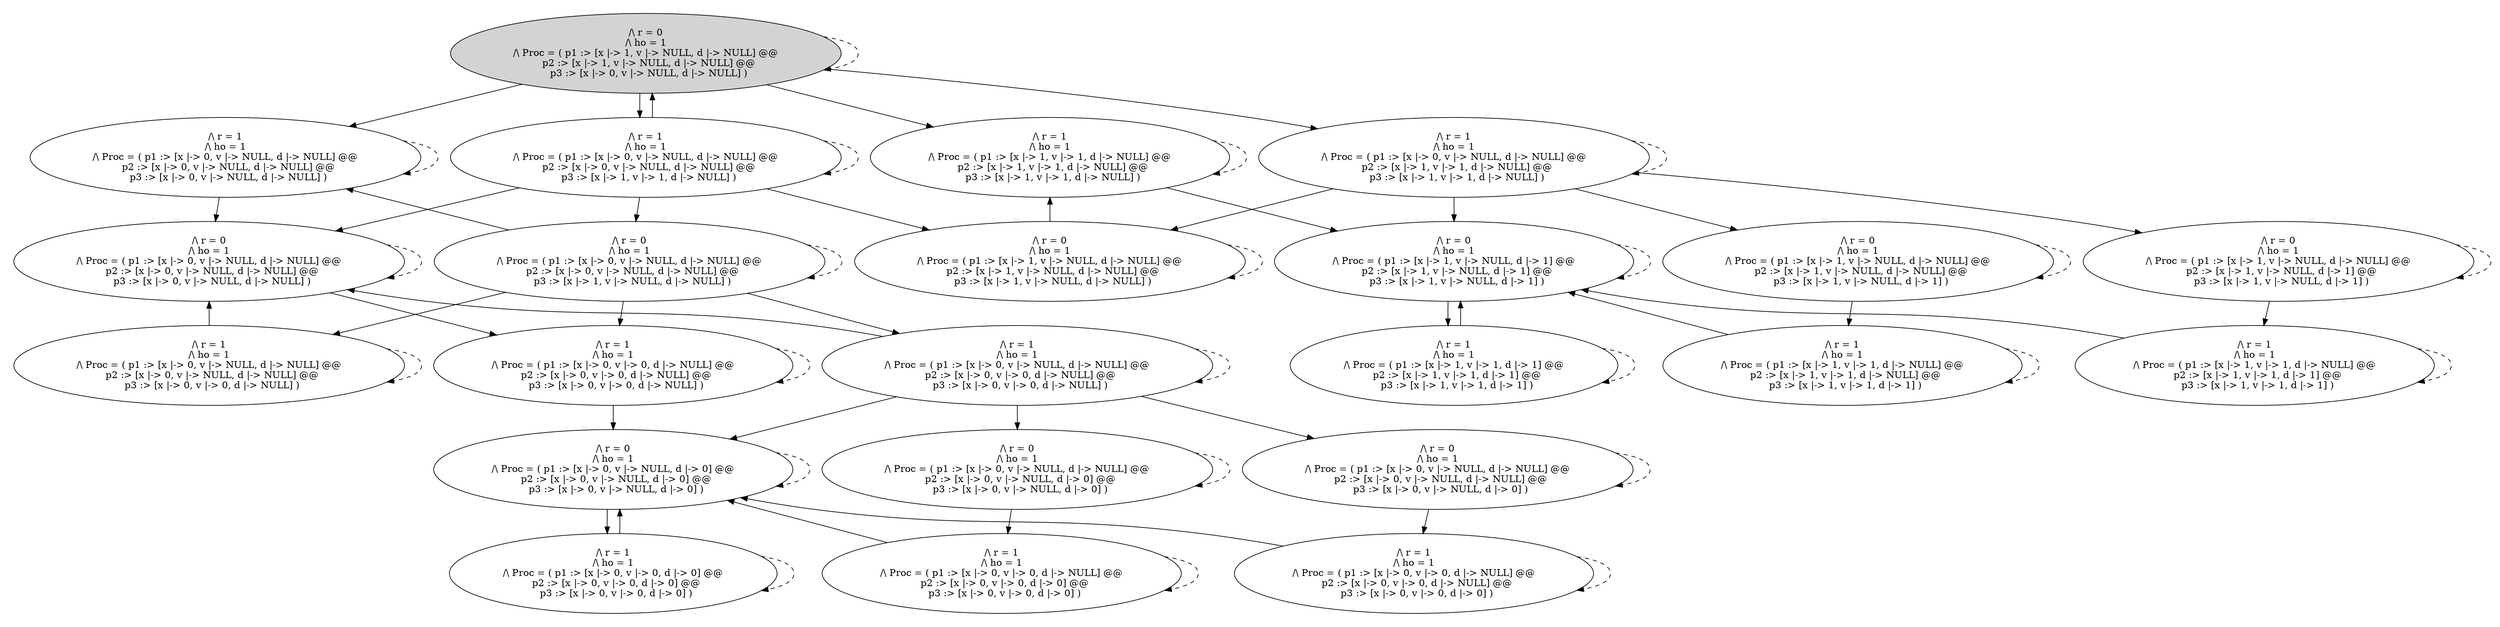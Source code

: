 strict digraph DiskGraph {
nodesep=0.35;
subgraph cluster_graph {
color="white";
-5070720539003955719 [label="/\\ r = 0\n/\\ ho = 1\n/\\ Proc = ( p1 :> [x |-> 1, v |-> NULL, d |-> NULL] @@\n  p2 :> [x |-> 1, v |-> NULL, d |-> NULL] @@\n  p3 :> [x |-> 0, v |-> NULL, d |-> NULL] )",style = filled]
-5070720539003955719 -> 6115755345358197024 [label="",color="black",fontcolor="black"];
6115755345358197024 [label="/\\ r = 1\n/\\ ho = 1\n/\\ Proc = ( p1 :> [x |-> 0, v |-> NULL, d |-> NULL] @@\n  p2 :> [x |-> 0, v |-> NULL, d |-> NULL] @@\n  p3 :> [x |-> 0, v |-> NULL, d |-> NULL] )"];
-5070720539003955719 -> -2155382012305899930 [label="",color="black",fontcolor="black"];
-2155382012305899930 [label="/\\ r = 1\n/\\ ho = 1\n/\\ Proc = ( p1 :> [x |-> 0, v |-> NULL, d |-> NULL] @@\n  p2 :> [x |-> 0, v |-> NULL, d |-> NULL] @@\n  p3 :> [x |-> 1, v |-> 1, d |-> NULL] )"];
-5070720539003955719 -> -2155382012305899930 [label="",color="black",fontcolor="black"];
-5070720539003955719 -> 6502785132468130445 [label="",color="black",fontcolor="black"];
6502785132468130445 [label="/\\ r = 1\n/\\ ho = 1\n/\\ Proc = ( p1 :> [x |-> 0, v |-> NULL, d |-> NULL] @@\n  p2 :> [x |-> 1, v |-> 1, d |-> NULL] @@\n  p3 :> [x |-> 1, v |-> 1, d |-> NULL] )"];
-5070720539003955719 -> -2155382012305899930 [label="",color="black",fontcolor="black"];
-5070720539003955719 -> 6502785132468130445 [label="",color="black",fontcolor="black"];
-5070720539003955719 -> 6502785132468130445 [label="",color="black",fontcolor="black"];
-5070720539003955719 -> 3888703418276710875 [label="",color="black",fontcolor="black"];
3888703418276710875 [label="/\\ r = 1\n/\\ ho = 1\n/\\ Proc = ( p1 :> [x |-> 1, v |-> 1, d |-> NULL] @@\n  p2 :> [x |-> 1, v |-> 1, d |-> NULL] @@\n  p3 :> [x |-> 1, v |-> 1, d |-> NULL] )"];
-5070720539003955719 -> -5070720539003955719 [style="dashed"];
6115755345358197024 -> 2528900078008229743 [label="",color="black",fontcolor="black"];
2528900078008229743 [label="/\\ r = 0\n/\\ ho = 1\n/\\ Proc = ( p1 :> [x |-> 0, v |-> NULL, d |-> NULL] @@\n  p2 :> [x |-> 0, v |-> NULL, d |-> NULL] @@\n  p3 :> [x |-> 0, v |-> NULL, d |-> NULL] )"];
6115755345358197024 -> 6115755345358197024 [style="dashed"];
-2155382012305899930 -> 2528900078008229743 [label="",color="black",fontcolor="black"];
-2155382012305899930 -> -1464152190491885189 [label="",color="black",fontcolor="black"];
-1464152190491885189 [label="/\\ r = 0\n/\\ ho = 1\n/\\ Proc = ( p1 :> [x |-> 0, v |-> NULL, d |-> NULL] @@\n  p2 :> [x |-> 0, v |-> NULL, d |-> NULL] @@\n  p3 :> [x |-> 1, v |-> NULL, d |-> NULL] )"];
-2155382012305899930 -> -1464152190491885189 [label="",color="black",fontcolor="black"];
-2155382012305899930 -> -5070720539003955719 [label="",color="black",fontcolor="black"];
-2155382012305899930 -> -1464152190491885189 [label="",color="black",fontcolor="black"];
-2155382012305899930 -> -5070720539003955719 [label="",color="black",fontcolor="black"];
-2155382012305899930 -> -5070720539003955719 [label="",color="black",fontcolor="black"];
-2155382012305899930 -> 4650324664871185105 [label="",color="black",fontcolor="black"];
4650324664871185105 [label="/\\ r = 0\n/\\ ho = 1\n/\\ Proc = ( p1 :> [x |-> 1, v |-> NULL, d |-> NULL] @@\n  p2 :> [x |-> 1, v |-> NULL, d |-> NULL] @@\n  p3 :> [x |-> 1, v |-> NULL, d |-> NULL] )"];
-2155382012305899930 -> -2155382012305899930 [style="dashed"];
6502785132468130445 -> 4650324664871185105 [label="",color="black",fontcolor="black"];
6502785132468130445 -> 8284469419929795609 [label="",color="black",fontcolor="black"];
8284469419929795609 [label="/\\ r = 0\n/\\ ho = 1\n/\\ Proc = ( p1 :> [x |-> 1, v |-> NULL, d |-> NULL] @@\n  p2 :> [x |-> 1, v |-> NULL, d |-> NULL] @@\n  p3 :> [x |-> 1, v |-> NULL, d |-> 1] )"];
6502785132468130445 -> 8284469419929795609 [label="",color="black",fontcolor="black"];
6502785132468130445 -> 1177229875920366411 [label="",color="black",fontcolor="black"];
1177229875920366411 [label="/\\ r = 0\n/\\ ho = 1\n/\\ Proc = ( p1 :> [x |-> 1, v |-> NULL, d |-> NULL] @@\n  p2 :> [x |-> 1, v |-> NULL, d |-> 1] @@\n  p3 :> [x |-> 1, v |-> NULL, d |-> 1] )"];
6502785132468130445 -> 8284469419929795609 [label="",color="black",fontcolor="black"];
6502785132468130445 -> 1177229875920366411 [label="",color="black",fontcolor="black"];
6502785132468130445 -> 1177229875920366411 [label="",color="black",fontcolor="black"];
6502785132468130445 -> -2410913283758091999 [label="",color="black",fontcolor="black"];
-2410913283758091999 [label="/\\ r = 0\n/\\ ho = 1\n/\\ Proc = ( p1 :> [x |-> 1, v |-> NULL, d |-> 1] @@\n  p2 :> [x |-> 1, v |-> NULL, d |-> 1] @@\n  p3 :> [x |-> 1, v |-> NULL, d |-> 1] )"];
6502785132468130445 -> 6502785132468130445 [style="dashed"];
3888703418276710875 -> -2410913283758091999 [label="",color="black",fontcolor="black"];
3888703418276710875 -> 3888703418276710875 [style="dashed"];
-1464152190491885189 -> 6115755345358197024 [label="",color="black",fontcolor="black"];
2528900078008229743 -> -4711262299581465182 [label="",color="black",fontcolor="black"];
-4711262299581465182 [label="/\\ r = 1\n/\\ ho = 1\n/\\ Proc = ( p1 :> [x |-> 0, v |-> 0, d |-> NULL] @@\n  p2 :> [x |-> 0, v |-> 0, d |-> NULL] @@\n  p3 :> [x |-> 0, v |-> 0, d |-> NULL] )"];
-1464152190491885189 -> 8768059593613615766 [label="",color="black",fontcolor="black"];
8768059593613615766 [label="/\\ r = 1\n/\\ ho = 1\n/\\ Proc = ( p1 :> [x |-> 0, v |-> NULL, d |-> NULL] @@\n  p2 :> [x |-> 0, v |-> NULL, d |-> NULL] @@\n  p3 :> [x |-> 0, v |-> 0, d |-> NULL] )"];
2528900078008229743 -> 2528900078008229743 [style="dashed"];
-1464152190491885189 -> 8768059593613615766 [label="",color="black",fontcolor="black"];
-1464152190491885189 -> -2536499957515231926 [label="",color="black",fontcolor="black"];
-2536499957515231926 [label="/\\ r = 1\n/\\ ho = 1\n/\\ Proc = ( p1 :> [x |-> 0, v |-> NULL, d |-> NULL] @@\n  p2 :> [x |-> 0, v |-> 0, d |-> NULL] @@\n  p3 :> [x |-> 0, v |-> 0, d |-> NULL] )"];
-1464152190491885189 -> 8768059593613615766 [label="",color="black",fontcolor="black"];
-1464152190491885189 -> -2536499957515231926 [label="",color="black",fontcolor="black"];
-1464152190491885189 -> -2536499957515231926 [label="",color="black",fontcolor="black"];
-1464152190491885189 -> -4711262299581465182 [label="",color="black",fontcolor="black"];
-1464152190491885189 -> -1464152190491885189 [style="dashed"];
4650324664871185105 -> 3888703418276710875 [label="",color="black",fontcolor="black"];
4650324664871185105 -> 4650324664871185105 [style="dashed"];
8284469419929795609 -> 542243436919070483 [label="",color="black",fontcolor="black"];
542243436919070483 [label="/\\ r = 1\n/\\ ho = 1\n/\\ Proc = ( p1 :> [x |-> 1, v |-> 1, d |-> NULL] @@\n  p2 :> [x |-> 1, v |-> 1, d |-> NULL] @@\n  p3 :> [x |-> 1, v |-> 1, d |-> 1] )"];
8284469419929795609 -> 8284469419929795609 [style="dashed"];
1177229875920366411 -> 7289193466635782209 [label="",color="black",fontcolor="black"];
7289193466635782209 [label="/\\ r = 1\n/\\ ho = 1\n/\\ Proc = ( p1 :> [x |-> 1, v |-> 1, d |-> NULL] @@\n  p2 :> [x |-> 1, v |-> 1, d |-> 1] @@\n  p3 :> [x |-> 1, v |-> 1, d |-> 1] )"];
1177229875920366411 -> 1177229875920366411 [style="dashed"];
-2410913283758091999 -> -6056073042876075477 [label="",color="black",fontcolor="black"];
-6056073042876075477 [label="/\\ r = 1\n/\\ ho = 1\n/\\ Proc = ( p1 :> [x |-> 1, v |-> 1, d |-> 1] @@\n  p2 :> [x |-> 1, v |-> 1, d |-> 1] @@\n  p3 :> [x |-> 1, v |-> 1, d |-> 1] )"];
-2410913283758091999 -> -2410913283758091999 [style="dashed"];
-4711262299581465182 -> -1539900256508477188 [label="",color="black",fontcolor="black"];
-1539900256508477188 [label="/\\ r = 0\n/\\ ho = 1\n/\\ Proc = ( p1 :> [x |-> 0, v |-> NULL, d |-> 0] @@\n  p2 :> [x |-> 0, v |-> NULL, d |-> 0] @@\n  p3 :> [x |-> 0, v |-> NULL, d |-> 0] )"];
-4711262299581465182 -> -4711262299581465182 [style="dashed"];
8768059593613615766 -> 2528900078008229743 [label="",color="black",fontcolor="black"];
8768059593613615766 -> 8768059593613615766 [style="dashed"];
-2536499957515231926 -> 2528900078008229743 [label="",color="black",fontcolor="black"];
-2536499957515231926 -> -8709612994002799236 [label="",color="black",fontcolor="black"];
-8709612994002799236 [label="/\\ r = 0\n/\\ ho = 1\n/\\ Proc = ( p1 :> [x |-> 0, v |-> NULL, d |-> NULL] @@\n  p2 :> [x |-> 0, v |-> NULL, d |-> NULL] @@\n  p3 :> [x |-> 0, v |-> NULL, d |-> 0] )"];
-2536499957515231926 -> -8709612994002799236 [label="",color="black",fontcolor="black"];
-2536499957515231926 -> 1552073929156313166 [label="",color="black",fontcolor="black"];
1552073929156313166 [label="/\\ r = 0\n/\\ ho = 1\n/\\ Proc = ( p1 :> [x |-> 0, v |-> NULL, d |-> NULL] @@\n  p2 :> [x |-> 0, v |-> NULL, d |-> 0] @@\n  p3 :> [x |-> 0, v |-> NULL, d |-> 0] )"];
-2536499957515231926 -> -8709612994002799236 [label="",color="black",fontcolor="black"];
-2536499957515231926 -> 1552073929156313166 [label="",color="black",fontcolor="black"];
-2536499957515231926 -> 1552073929156313166 [label="",color="black",fontcolor="black"];
-2536499957515231926 -> -1539900256508477188 [label="",color="black",fontcolor="black"];
-2536499957515231926 -> -2536499957515231926 [style="dashed"];
542243436919070483 -> -2410913283758091999 [label="",color="black",fontcolor="black"];
542243436919070483 -> 542243436919070483 [style="dashed"];
7289193466635782209 -> -2410913283758091999 [label="",color="black",fontcolor="black"];
7289193466635782209 -> 7289193466635782209 [style="dashed"];
-6056073042876075477 -> -2410913283758091999 [label="",color="black",fontcolor="black"];
-6056073042876075477 -> -6056073042876075477 [style="dashed"];
-1539900256508477188 -> 8585939235828490801 [label="",color="black",fontcolor="black"];
8585939235828490801 [label="/\\ r = 1\n/\\ ho = 1\n/\\ Proc = ( p1 :> [x |-> 0, v |-> 0, d |-> 0] @@\n  p2 :> [x |-> 0, v |-> 0, d |-> 0] @@\n  p3 :> [x |-> 0, v |-> 0, d |-> 0] )"];
-1539900256508477188 -> -1539900256508477188 [style="dashed"];
-8709612994002799236 -> 1920631301303752625 [label="",color="black",fontcolor="black"];
1920631301303752625 [label="/\\ r = 1\n/\\ ho = 1\n/\\ Proc = ( p1 :> [x |-> 0, v |-> 0, d |-> NULL] @@\n  p2 :> [x |-> 0, v |-> 0, d |-> NULL] @@\n  p3 :> [x |-> 0, v |-> 0, d |-> 0] )"];
-8709612994002799236 -> -8709612994002799236 [style="dashed"];
1552073929156313166 -> -8643430379595554173 [label="",color="black",fontcolor="black"];
-8643430379595554173 [label="/\\ r = 1\n/\\ ho = 1\n/\\ Proc = ( p1 :> [x |-> 0, v |-> 0, d |-> NULL] @@\n  p2 :> [x |-> 0, v |-> 0, d |-> 0] @@\n  p3 :> [x |-> 0, v |-> 0, d |-> 0] )"];
1552073929156313166 -> 1552073929156313166 [style="dashed"];
8585939235828490801 -> -1539900256508477188 [label="",color="black",fontcolor="black"];
8585939235828490801 -> 8585939235828490801 [style="dashed"];
1920631301303752625 -> -1539900256508477188 [label="",color="black",fontcolor="black"];
1920631301303752625 -> 1920631301303752625 [style="dashed"];
-8643430379595554173 -> -1539900256508477188 [label="",color="black",fontcolor="black"];
-8643430379595554173 -> -8643430379595554173 [style="dashed"];
{rank = same; -5070720539003955719;}
{rank = same; 3888703418276710875;-2155382012305899930;6502785132468130445;6115755345358197024;}
{rank = same; 8284469419929795609;-2410913283758091999;2528900078008229743;-1464152190491885189;1177229875920366411;4650324664871185105;}
{rank = same; 7289193466635782209;542243436919070483;-6056073042876075477;-4711262299581465182;8768059593613615766;-2536499957515231926;}
{rank = same; 1552073929156313166;-1539900256508477188;-8709612994002799236;}
{rank = same; -8643430379595554173;1920631301303752625;8585939235828490801;}
}
}
